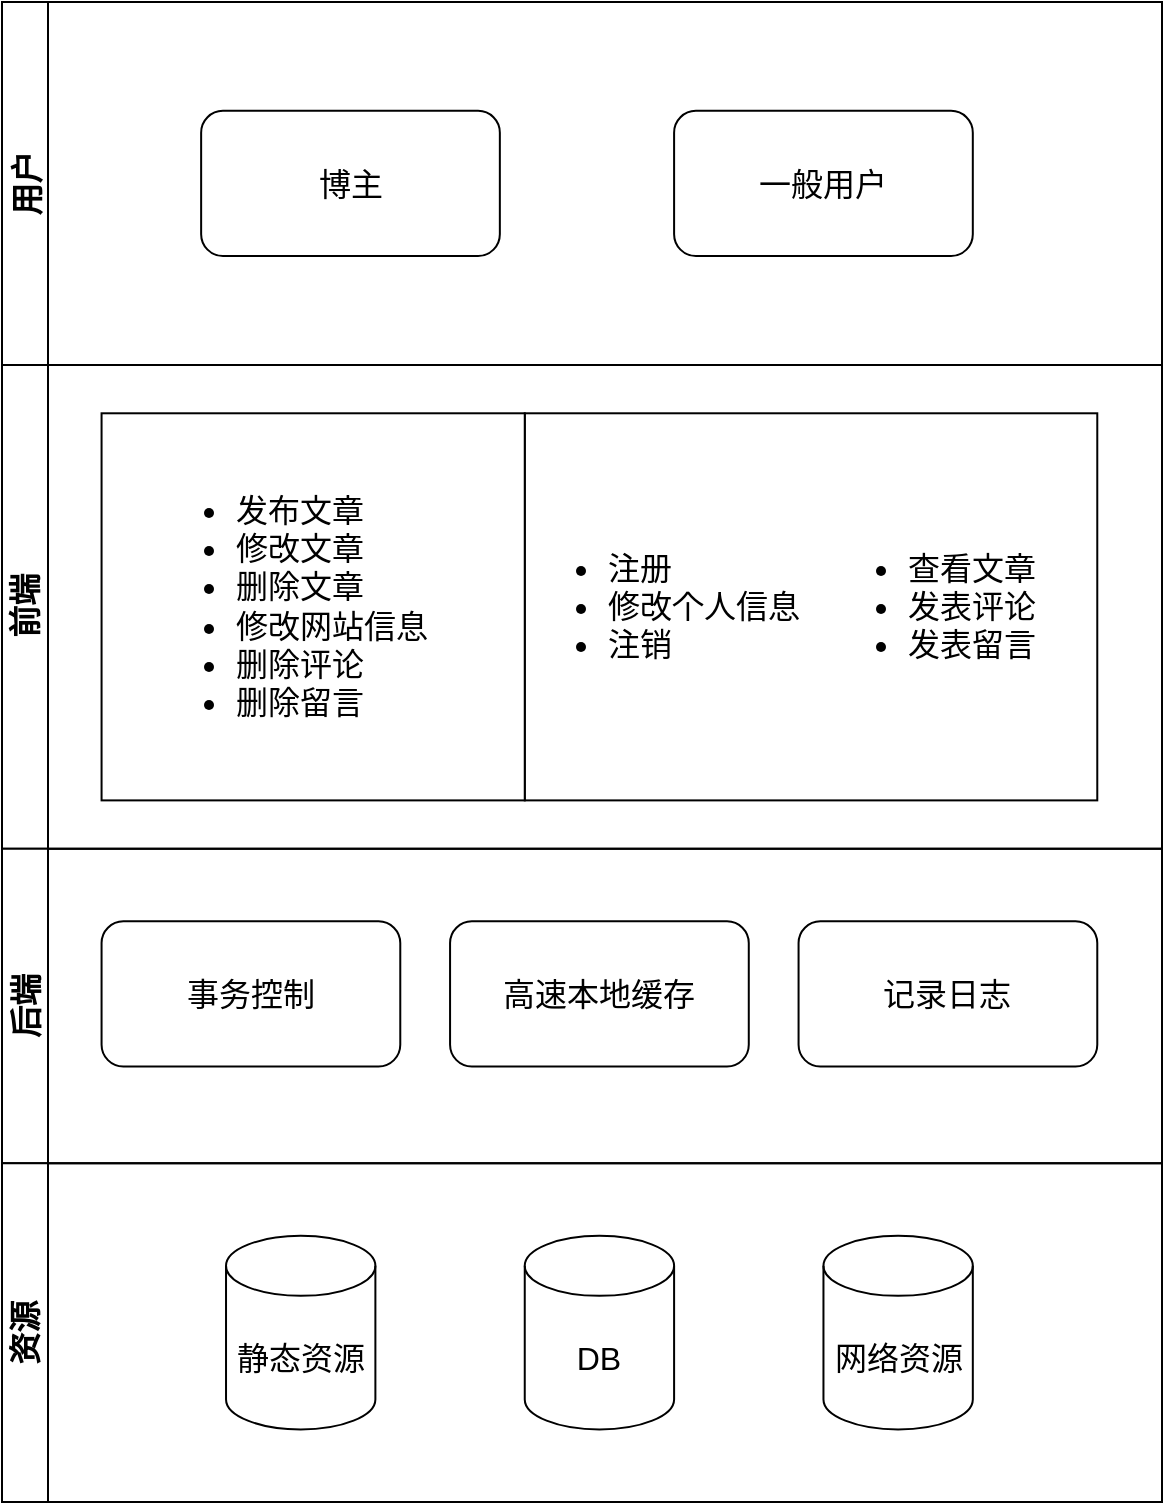 <mxfile scale="5" border="0">
    <diagram id="auifndeI3sR_Qs0ifLjL" name="第 1 页">
        <mxGraphModel dx="1128" dy="800" grid="1" gridSize="10" guides="1" tooltips="1" connect="1" arrows="1" fold="1" page="1" pageScale="1" pageWidth="827" pageHeight="1169" math="0" shadow="0">
            <root>
                <mxCell id="0"/>
                <mxCell id="1" parent="0"/>
                <mxCell id="73" value="" style="group;verticalAlign=top;textDirection=ltr;" vertex="1" connectable="0" parent="1">
                    <mxGeometry x="124" y="170" width="580" height="750" as="geometry"/>
                </mxCell>
                <mxCell id="41" value="用户" style="swimlane;horizontal=0;whiteSpace=wrap;html=1;fontSize=16;" vertex="1" parent="73">
                    <mxGeometry width="580.0" height="181.452" as="geometry"/>
                </mxCell>
                <mxCell id="56" value="博主" style="rounded=1;whiteSpace=wrap;html=1;fontSize=16;" vertex="1" parent="41">
                    <mxGeometry x="99.571" y="54.435" width="149.356" height="72.581" as="geometry"/>
                </mxCell>
                <mxCell id="57" value="一般用户" style="rounded=1;whiteSpace=wrap;html=1;fontSize=16;" vertex="1" parent="41">
                    <mxGeometry x="336.052" y="54.435" width="149.356" height="72.581" as="geometry"/>
                </mxCell>
                <mxCell id="44" value="前端" style="swimlane;horizontal=0;whiteSpace=wrap;html=1;fontSize=16;" vertex="1" parent="73">
                    <mxGeometry y="181.452" width="580.0" height="241.935" as="geometry"/>
                </mxCell>
                <mxCell id="60" value="" style="rounded=0;whiteSpace=wrap;html=1;fontSize=16;" vertex="1" parent="44">
                    <mxGeometry x="261.373" y="24.194" width="286.266" height="193.548" as="geometry"/>
                </mxCell>
                <mxCell id="62" value="" style="rounded=0;whiteSpace=wrap;html=1;fontSize=16;" vertex="1" parent="44">
                    <mxGeometry x="49.785" y="24.194" width="211.588" height="193.548" as="geometry"/>
                </mxCell>
                <mxCell id="63" value="&lt;ul style=&quot;font-size: 16px;&quot;&gt;&lt;li style=&quot;font-size: 16px;&quot;&gt;发布文章&lt;/li&gt;&lt;li style=&quot;font-size: 16px;&quot;&gt;修改文章&lt;/li&gt;&lt;li style=&quot;font-size: 16px;&quot;&gt;删除文章&lt;/li&gt;&lt;li style=&quot;font-size: 16px;&quot;&gt;修改网站信息&lt;/li&gt;&lt;li style=&quot;font-size: 16px;&quot;&gt;删除评论&lt;/li&gt;&lt;li style=&quot;font-size: 16px;&quot;&gt;删除留言&lt;/li&gt;&lt;/ul&gt;" style="text;strokeColor=none;fillColor=none;html=1;whiteSpace=wrap;verticalAlign=middle;overflow=hidden;fontSize=16;" vertex="1" parent="44">
                    <mxGeometry x="74.678" y="24.194" width="186.695" height="193.548" as="geometry"/>
                </mxCell>
                <mxCell id="67" value="&lt;ul style=&quot;font-size: 16px;&quot;&gt;&lt;li style=&quot;font-size: 16px;&quot;&gt;注册&lt;/li&gt;&lt;li style=&quot;font-size: 16px;&quot;&gt;修改个人信息&lt;/li&gt;&lt;li style=&quot;font-size: 16px;&quot;&gt;注销&lt;/li&gt;&lt;/ul&gt;" style="text;strokeColor=none;fillColor=none;html=1;whiteSpace=wrap;verticalAlign=middle;overflow=hidden;fontSize=16;" vertex="1" parent="44">
                    <mxGeometry x="261.373" y="24.194" width="149.356" height="193.548" as="geometry"/>
                </mxCell>
                <mxCell id="68" value="&lt;ul style=&quot;font-size: 16px;&quot;&gt;&lt;li style=&quot;font-size: 16px;&quot;&gt;查看文章&lt;/li&gt;&lt;li style=&quot;font-size: 16px;&quot;&gt;发表评论&lt;/li&gt;&lt;li style=&quot;font-size: 16px;&quot;&gt;发表留言&lt;/li&gt;&lt;/ul&gt;" style="text;strokeColor=none;fillColor=none;html=1;whiteSpace=wrap;verticalAlign=middle;overflow=hidden;fontSize=16;" vertex="1" parent="44">
                    <mxGeometry x="410.73" y="24.194" width="136.91" height="193.548" as="geometry"/>
                </mxCell>
                <mxCell id="45" value="后端" style="swimlane;horizontal=0;whiteSpace=wrap;html=1;fontSize=16;" vertex="1" parent="73">
                    <mxGeometry y="423.387" width="580.0" height="157.258" as="geometry"/>
                </mxCell>
                <mxCell id="69" value="事务控制" style="rounded=1;whiteSpace=wrap;html=1;fontSize=16;" vertex="1" parent="45">
                    <mxGeometry x="49.785" y="36.29" width="149.356" height="72.581" as="geometry"/>
                </mxCell>
                <mxCell id="70" value="高速本地缓存" style="rounded=1;whiteSpace=wrap;html=1;fontSize=16;" vertex="1" parent="45">
                    <mxGeometry x="224.034" y="36.29" width="149.356" height="72.581" as="geometry"/>
                </mxCell>
                <mxCell id="71" value="记录日志" style="rounded=1;whiteSpace=wrap;html=1;fontSize=16;" vertex="1" parent="45">
                    <mxGeometry x="398.283" y="36.29" width="149.356" height="72.581" as="geometry"/>
                </mxCell>
                <mxCell id="46" value="资源" style="swimlane;horizontal=0;whiteSpace=wrap;html=1;startSize=23;fontSize=16;" vertex="1" parent="73">
                    <mxGeometry y="580.645" width="580.0" height="169.355" as="geometry"/>
                </mxCell>
                <mxCell id="51" value="静态资源" style="shape=cylinder3;whiteSpace=wrap;html=1;boundedLbl=1;backgroundOutline=1;size=15;fontSize=16;" vertex="1" parent="46">
                    <mxGeometry x="112.017" y="36.29" width="74.678" height="96.774" as="geometry"/>
                </mxCell>
                <mxCell id="52" value="DB" style="shape=cylinder3;whiteSpace=wrap;html=1;boundedLbl=1;backgroundOutline=1;size=15;fontSize=16;" vertex="1" parent="46">
                    <mxGeometry x="261.373" y="36.29" width="74.678" height="96.774" as="geometry"/>
                </mxCell>
                <mxCell id="72" value="网络资源" style="shape=cylinder3;whiteSpace=wrap;html=1;boundedLbl=1;backgroundOutline=1;size=15;fontSize=16;" vertex="1" parent="46">
                    <mxGeometry x="410.73" y="36.29" width="74.678" height="96.774" as="geometry"/>
                </mxCell>
            </root>
        </mxGraphModel>
    </diagram>
</mxfile>